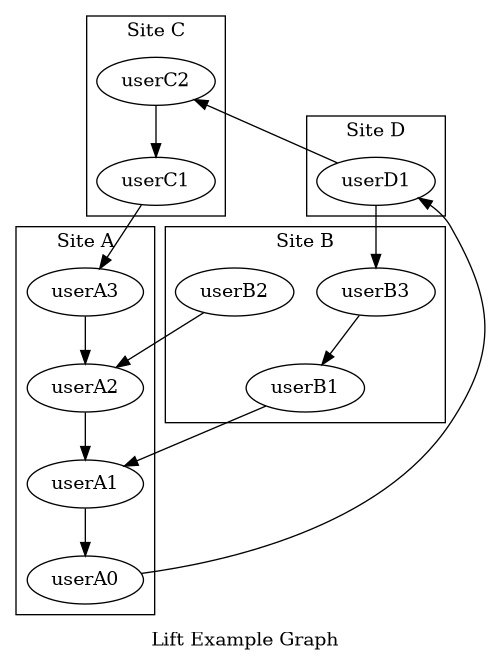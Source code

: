 @startdot
digraph lift {
  label = "Lift Example Graph";
    subgraph cluster_siteA {
      label = "Site A";
      userA0;
      userA1;
      userA2;
      userA3;
    }

    subgraph cluster_siteB {
      label = "Site B";
      userB1;
      userB2;
      userB3;
    }

    subgraph cluster_siteC {
      label = "Site C";
      userC1;
      userC2;
    }

    subgraph cluster_siteD {
      label = "Site D";
      userD1;
    }

    userA3 -> userA2;
    userA2 -> userA1;
    userA1 -> userA0;
    userA0 -> userD1;

    userC1 -> userA3;
    userC2 -> userC1;
    userD1 -> userC2;

    userB2 -> userA2;
    userB1 -> userA1;
    userB3 -> userB1;
    userD1 -> userB3;
}
@enddot
